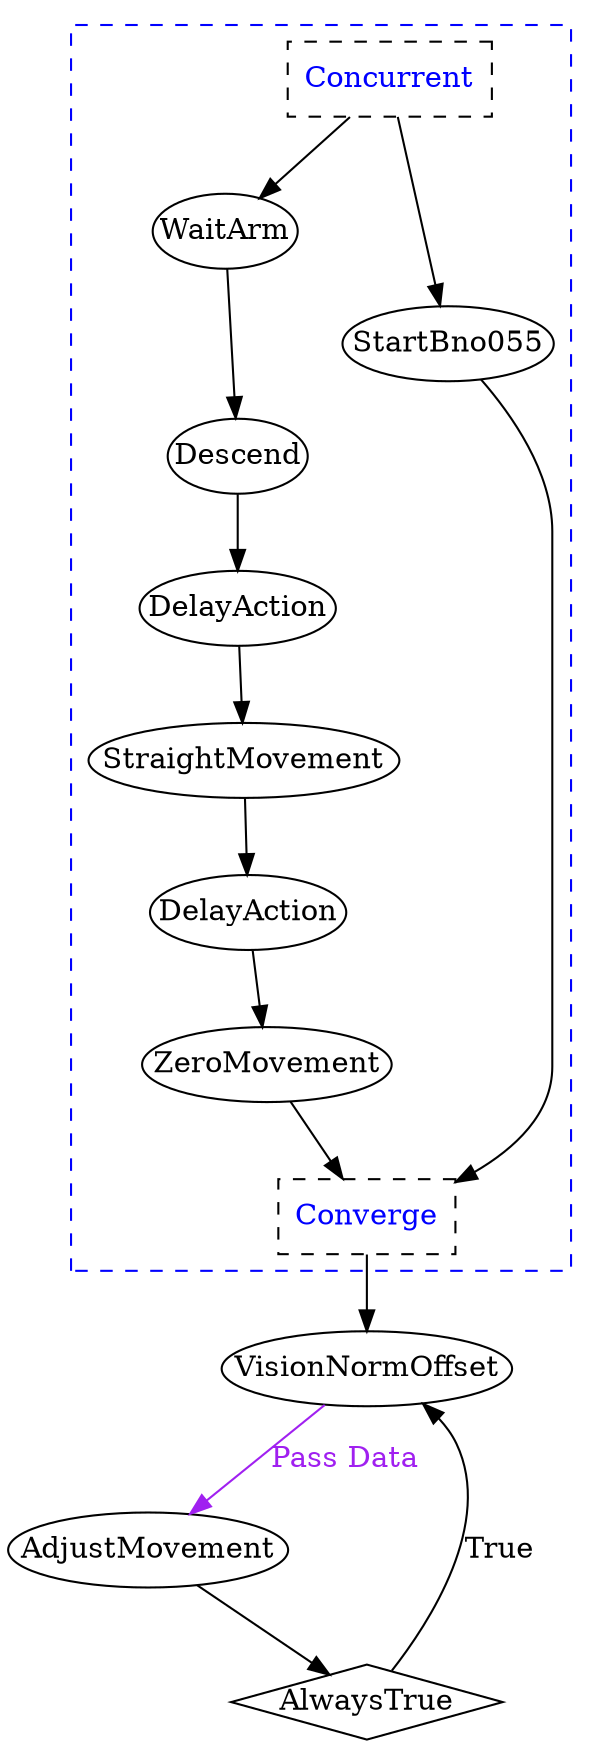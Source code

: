 digraph G {
splines = true;
nodesep = 1.0;
subgraph "cluster_188046ea-e85a-449b-a5e5-68c6c56ac4f5" {
style = dashed;
color = blue;
"f53d3f6a-a352-44be-b225-0eadc0346399" [label = "Concurrent", shape = box, fontcolor = blue, style = dashed];
"11c3158d-50e7-4e11-8800-88d8ecccf78a" [label = "Converge", shape = box, fontcolor = blue, style = dashed];
"62d7f177-3792-4812-92ba-03d486247c69" [label = "WaitArm", margin = 0];
"f3edf3f4-ddcf-41bd-807b-27f0a11a403b" [label = "Descend", margin = 0];
"9e99f71d-0dd1-4a99-8c7d-c6980927a165" [label = "DelayAction", margin = 0];
"f3edf3f4-ddcf-41bd-807b-27f0a11a403b" -> "9e99f71d-0dd1-4a99-8c7d-c6980927a165";
"009d306d-226e-4472-9279-6dabe82bc3ef" [label = "StraightMovement", margin = 0];
"2ad6c511-69db-485b-a4d5-61958fedcd46" [label = "DelayAction", margin = 0];
"009d306d-226e-4472-9279-6dabe82bc3ef" -> "2ad6c511-69db-485b-a4d5-61958fedcd46";
"3008bf39-9585-4b04-a921-db37567ee012" [label = "ZeroMovement", margin = 0];
"2ad6c511-69db-485b-a4d5-61958fedcd46" -> "3008bf39-9585-4b04-a921-db37567ee012";
"9e99f71d-0dd1-4a99-8c7d-c6980927a165" -> "009d306d-226e-4472-9279-6dabe82bc3ef";
"62d7f177-3792-4812-92ba-03d486247c69" -> "f3edf3f4-ddcf-41bd-807b-27f0a11a403b";
"aa22b3b4-2ae0-433c-9480-7adea760d22c" [label = "StartBno055", margin = 0];
"f53d3f6a-a352-44be-b225-0eadc0346399" -> "62d7f177-3792-4812-92ba-03d486247c69";
"f53d3f6a-a352-44be-b225-0eadc0346399" -> "aa22b3b4-2ae0-433c-9480-7adea760d22c";
"3008bf39-9585-4b04-a921-db37567ee012" -> "11c3158d-50e7-4e11-8800-88d8ecccf78a";
"aa22b3b4-2ae0-433c-9480-7adea760d22c" -> "11c3158d-50e7-4e11-8800-88d8ecccf78a";
}
"e58011bd-947b-40b8-bc92-18a0a09260be" [label = "VisionNormOffset", margin = 0];
"a807df94-8621-4539-a630-29b2898348b5" [label = "AdjustMovement", margin = 0];
"e58011bd-947b-40b8-bc92-18a0a09260be" -> "a807df94-8621-4539-a630-29b2898348b5" [color = purple, fontcolor = purple, label = "Pass Data"];
"608a9cd4-0cd3-4609-b1ae-f76788c8c94d" [label = "AlwaysTrue", margin = 0];
"a807df94-8621-4539-a630-29b2898348b5" -> "608a9cd4-0cd3-4609-b1ae-f76788c8c94d";
"608a9cd4-0cd3-4609-b1ae-f76788c8c94d" [shape = diamond];
"608a9cd4-0cd3-4609-b1ae-f76788c8c94d" -> "e58011bd-947b-40b8-bc92-18a0a09260be" [label = "True"];
"11c3158d-50e7-4e11-8800-88d8ecccf78a" -> "e58011bd-947b-40b8-bc92-18a0a09260be";
}